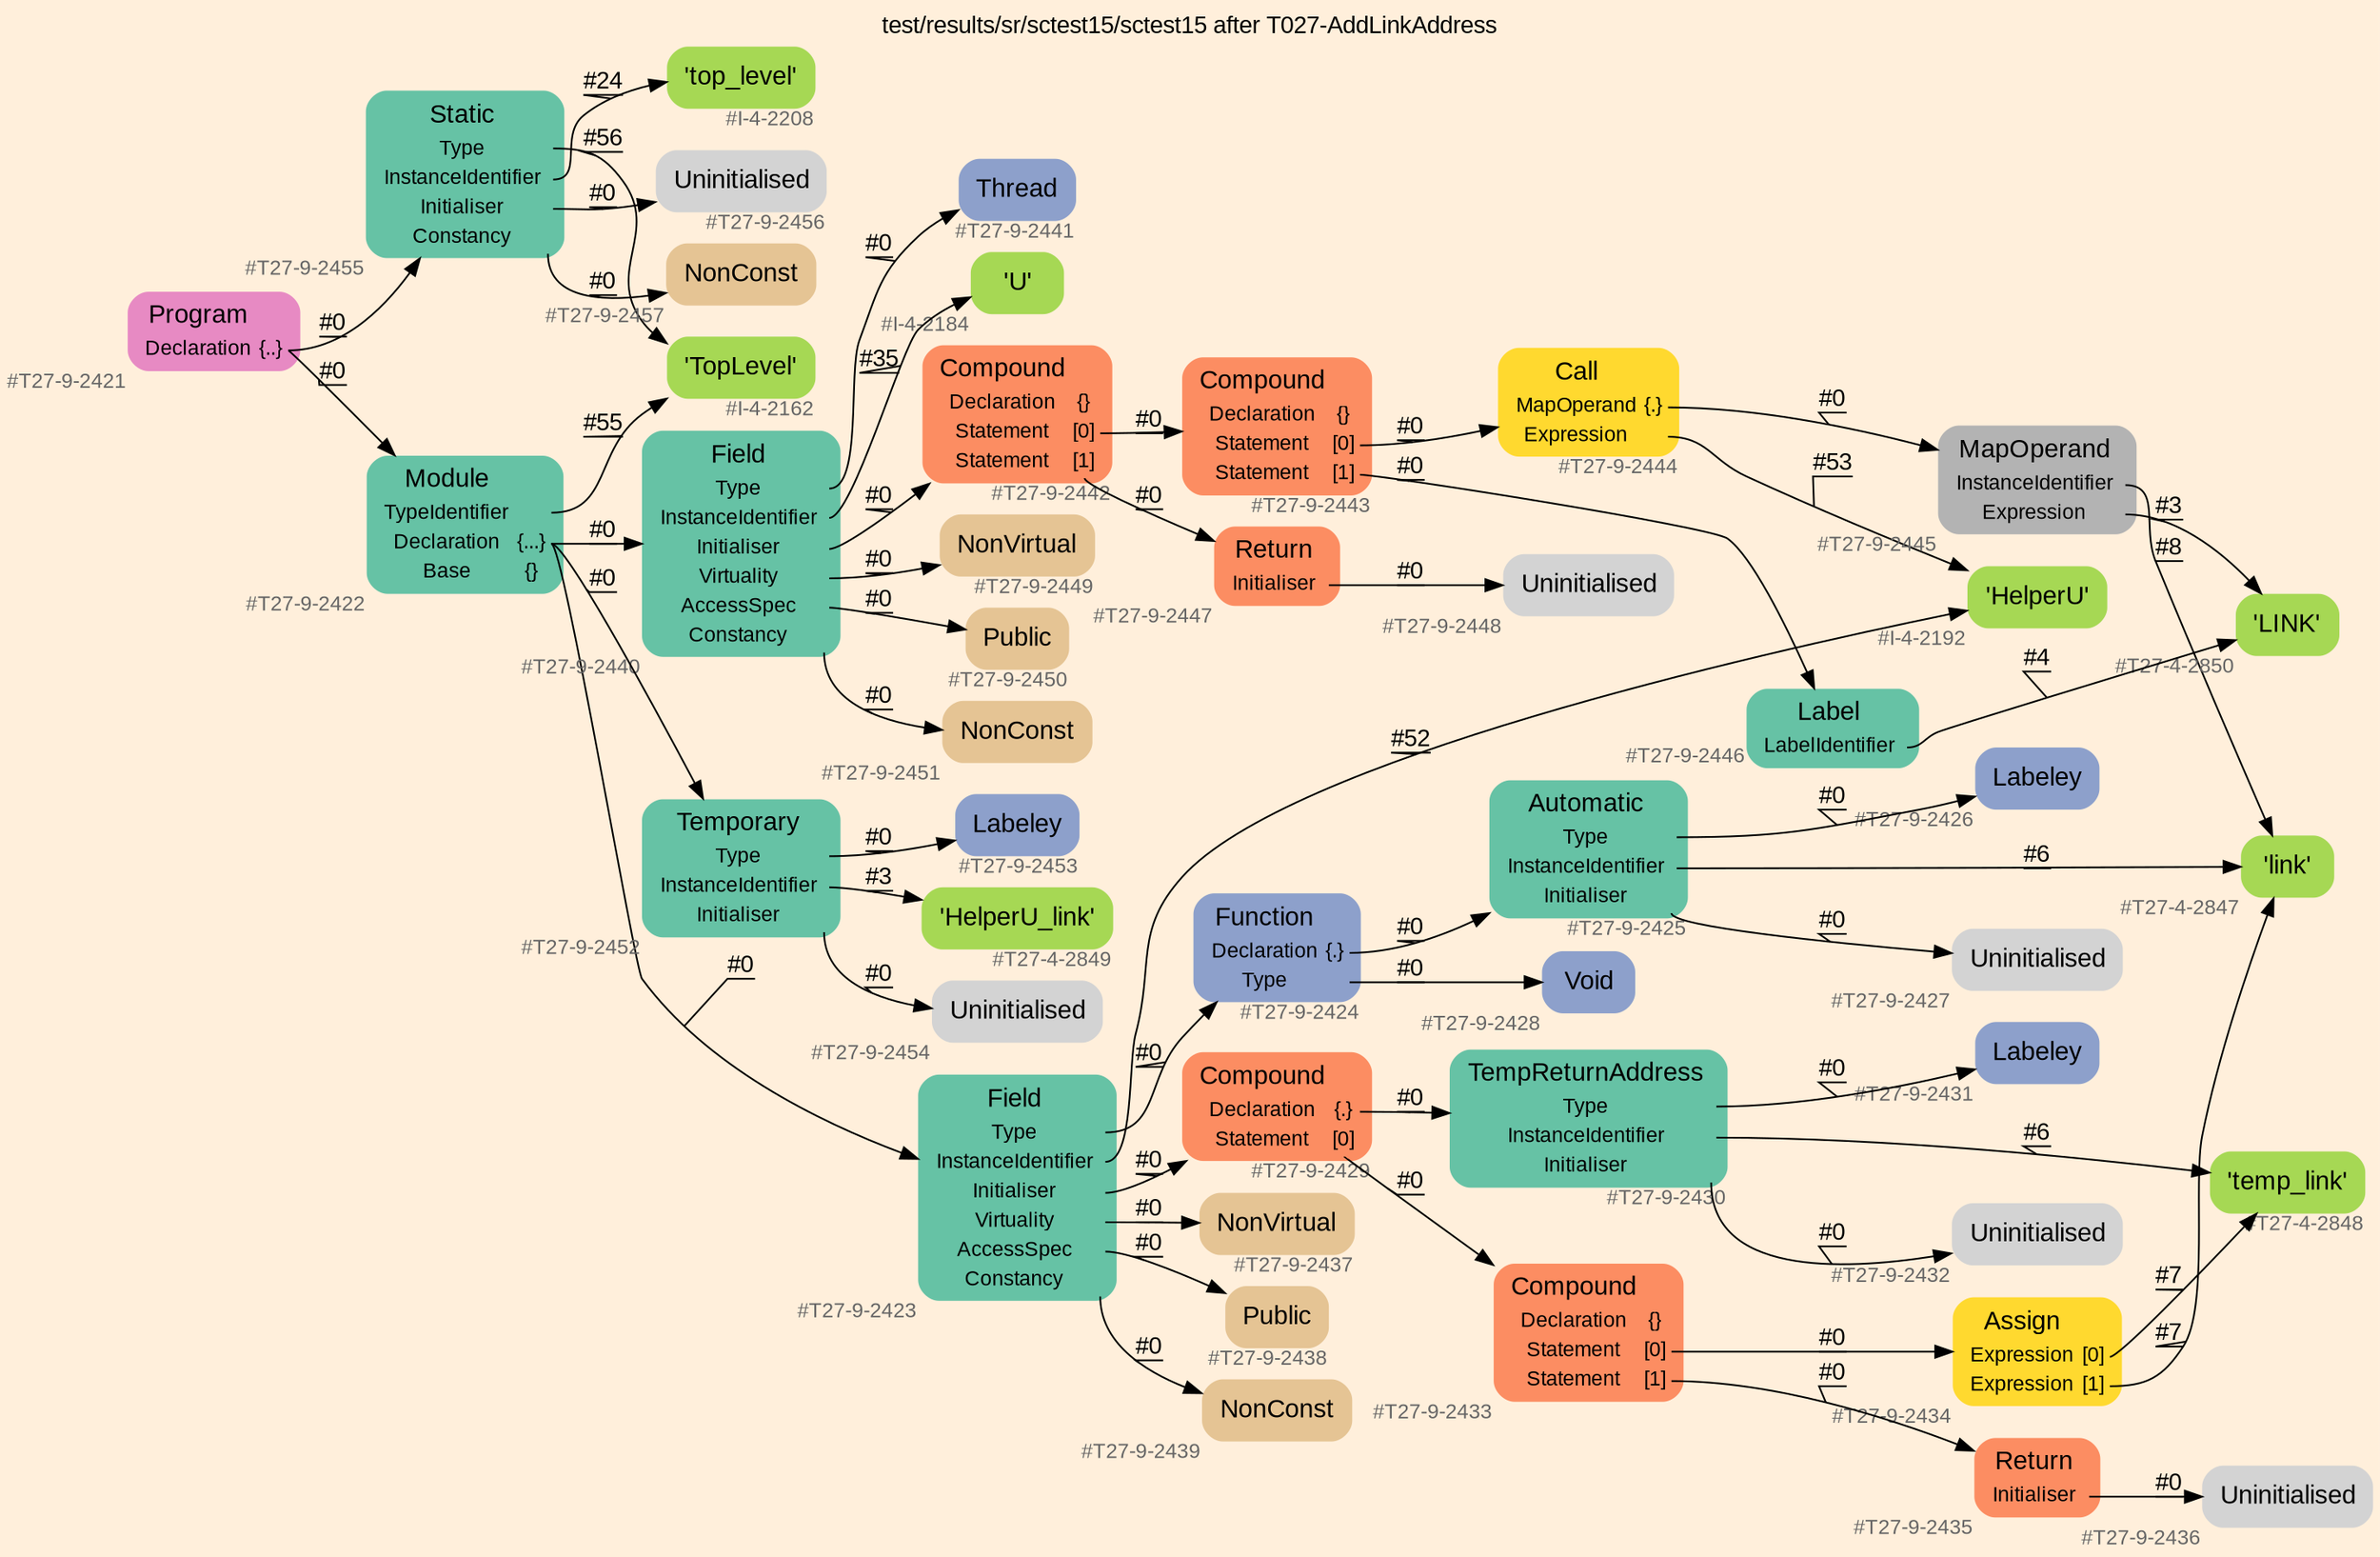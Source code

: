 digraph "test/results/sr/sctest15/sctest15 after T027-AddLinkAddress" {
label = "test/results/sr/sctest15/sctest15 after T027-AddLinkAddress"
labelloc = t
graph [
    rankdir = "LR"
    ranksep = 0.3
    bgcolor = antiquewhite1
    color = black
    fontcolor = black
    fontname = "Arial"
];
node [
    fontname = "Arial"
];
edge [
    fontname = "Arial"
];

// -------------------- node figure --------------------
// -------- block #T27-9-2421 ----------
"#T27-9-2421" [
    fillcolor = "/set28/4"
    xlabel = "#T27-9-2421"
    fontsize = "12"
    fontcolor = grey40
    shape = "plaintext"
    label = <<TABLE BORDER="0" CELLBORDER="0" CELLSPACING="0">
     <TR><TD><FONT COLOR="black" POINT-SIZE="15">Program</FONT></TD></TR>
     <TR><TD><FONT COLOR="black" POINT-SIZE="12">Declaration</FONT></TD><TD PORT="port0"><FONT COLOR="black" POINT-SIZE="12">{..}</FONT></TD></TR>
    </TABLE>>
    style = "rounded,filled"
];

// -------- block #T27-9-2422 ----------
"#T27-9-2422" [
    fillcolor = "/set28/1"
    xlabel = "#T27-9-2422"
    fontsize = "12"
    fontcolor = grey40
    shape = "plaintext"
    label = <<TABLE BORDER="0" CELLBORDER="0" CELLSPACING="0">
     <TR><TD><FONT COLOR="black" POINT-SIZE="15">Module</FONT></TD></TR>
     <TR><TD><FONT COLOR="black" POINT-SIZE="12">TypeIdentifier</FONT></TD><TD PORT="port0"></TD></TR>
     <TR><TD><FONT COLOR="black" POINT-SIZE="12">Declaration</FONT></TD><TD PORT="port1"><FONT COLOR="black" POINT-SIZE="12">{...}</FONT></TD></TR>
     <TR><TD><FONT COLOR="black" POINT-SIZE="12">Base</FONT></TD><TD PORT="port2"><FONT COLOR="black" POINT-SIZE="12">{}</FONT></TD></TR>
    </TABLE>>
    style = "rounded,filled"
];

// -------- block #I-4-2162 ----------
"#I-4-2162" [
    fillcolor = "/set28/5"
    xlabel = "#I-4-2162"
    fontsize = "12"
    fontcolor = grey40
    shape = "plaintext"
    label = <<TABLE BORDER="0" CELLBORDER="0" CELLSPACING="0">
     <TR><TD><FONT COLOR="black" POINT-SIZE="15">'TopLevel'</FONT></TD></TR>
    </TABLE>>
    style = "rounded,filled"
];

// -------- block #T27-9-2423 ----------
"#T27-9-2423" [
    fillcolor = "/set28/1"
    xlabel = "#T27-9-2423"
    fontsize = "12"
    fontcolor = grey40
    shape = "plaintext"
    label = <<TABLE BORDER="0" CELLBORDER="0" CELLSPACING="0">
     <TR><TD><FONT COLOR="black" POINT-SIZE="15">Field</FONT></TD></TR>
     <TR><TD><FONT COLOR="black" POINT-SIZE="12">Type</FONT></TD><TD PORT="port0"></TD></TR>
     <TR><TD><FONT COLOR="black" POINT-SIZE="12">InstanceIdentifier</FONT></TD><TD PORT="port1"></TD></TR>
     <TR><TD><FONT COLOR="black" POINT-SIZE="12">Initialiser</FONT></TD><TD PORT="port2"></TD></TR>
     <TR><TD><FONT COLOR="black" POINT-SIZE="12">Virtuality</FONT></TD><TD PORT="port3"></TD></TR>
     <TR><TD><FONT COLOR="black" POINT-SIZE="12">AccessSpec</FONT></TD><TD PORT="port4"></TD></TR>
     <TR><TD><FONT COLOR="black" POINT-SIZE="12">Constancy</FONT></TD><TD PORT="port5"></TD></TR>
    </TABLE>>
    style = "rounded,filled"
];

// -------- block #T27-9-2424 ----------
"#T27-9-2424" [
    fillcolor = "/set28/3"
    xlabel = "#T27-9-2424"
    fontsize = "12"
    fontcolor = grey40
    shape = "plaintext"
    label = <<TABLE BORDER="0" CELLBORDER="0" CELLSPACING="0">
     <TR><TD><FONT COLOR="black" POINT-SIZE="15">Function</FONT></TD></TR>
     <TR><TD><FONT COLOR="black" POINT-SIZE="12">Declaration</FONT></TD><TD PORT="port0"><FONT COLOR="black" POINT-SIZE="12">{.}</FONT></TD></TR>
     <TR><TD><FONT COLOR="black" POINT-SIZE="12">Type</FONT></TD><TD PORT="port1"></TD></TR>
    </TABLE>>
    style = "rounded,filled"
];

// -------- block #T27-9-2425 ----------
"#T27-9-2425" [
    fillcolor = "/set28/1"
    xlabel = "#T27-9-2425"
    fontsize = "12"
    fontcolor = grey40
    shape = "plaintext"
    label = <<TABLE BORDER="0" CELLBORDER="0" CELLSPACING="0">
     <TR><TD><FONT COLOR="black" POINT-SIZE="15">Automatic</FONT></TD></TR>
     <TR><TD><FONT COLOR="black" POINT-SIZE="12">Type</FONT></TD><TD PORT="port0"></TD></TR>
     <TR><TD><FONT COLOR="black" POINT-SIZE="12">InstanceIdentifier</FONT></TD><TD PORT="port1"></TD></TR>
     <TR><TD><FONT COLOR="black" POINT-SIZE="12">Initialiser</FONT></TD><TD PORT="port2"></TD></TR>
    </TABLE>>
    style = "rounded,filled"
];

// -------- block #T27-9-2426 ----------
"#T27-9-2426" [
    fillcolor = "/set28/3"
    xlabel = "#T27-9-2426"
    fontsize = "12"
    fontcolor = grey40
    shape = "plaintext"
    label = <<TABLE BORDER="0" CELLBORDER="0" CELLSPACING="0">
     <TR><TD><FONT COLOR="black" POINT-SIZE="15">Labeley</FONT></TD></TR>
    </TABLE>>
    style = "rounded,filled"
];

// -------- block #T27-4-2847 ----------
"#T27-4-2847" [
    fillcolor = "/set28/5"
    xlabel = "#T27-4-2847"
    fontsize = "12"
    fontcolor = grey40
    shape = "plaintext"
    label = <<TABLE BORDER="0" CELLBORDER="0" CELLSPACING="0">
     <TR><TD><FONT COLOR="black" POINT-SIZE="15">'link'</FONT></TD></TR>
    </TABLE>>
    style = "rounded,filled"
];

// -------- block #T27-9-2427 ----------
"#T27-9-2427" [
    xlabel = "#T27-9-2427"
    fontsize = "12"
    fontcolor = grey40
    shape = "plaintext"
    label = <<TABLE BORDER="0" CELLBORDER="0" CELLSPACING="0">
     <TR><TD><FONT COLOR="black" POINT-SIZE="15">Uninitialised</FONT></TD></TR>
    </TABLE>>
    style = "rounded,filled"
];

// -------- block #T27-9-2428 ----------
"#T27-9-2428" [
    fillcolor = "/set28/3"
    xlabel = "#T27-9-2428"
    fontsize = "12"
    fontcolor = grey40
    shape = "plaintext"
    label = <<TABLE BORDER="0" CELLBORDER="0" CELLSPACING="0">
     <TR><TD><FONT COLOR="black" POINT-SIZE="15">Void</FONT></TD></TR>
    </TABLE>>
    style = "rounded,filled"
];

// -------- block #I-4-2192 ----------
"#I-4-2192" [
    fillcolor = "/set28/5"
    xlabel = "#I-4-2192"
    fontsize = "12"
    fontcolor = grey40
    shape = "plaintext"
    label = <<TABLE BORDER="0" CELLBORDER="0" CELLSPACING="0">
     <TR><TD><FONT COLOR="black" POINT-SIZE="15">'HelperU'</FONT></TD></TR>
    </TABLE>>
    style = "rounded,filled"
];

// -------- block #T27-9-2429 ----------
"#T27-9-2429" [
    fillcolor = "/set28/2"
    xlabel = "#T27-9-2429"
    fontsize = "12"
    fontcolor = grey40
    shape = "plaintext"
    label = <<TABLE BORDER="0" CELLBORDER="0" CELLSPACING="0">
     <TR><TD><FONT COLOR="black" POINT-SIZE="15">Compound</FONT></TD></TR>
     <TR><TD><FONT COLOR="black" POINT-SIZE="12">Declaration</FONT></TD><TD PORT="port0"><FONT COLOR="black" POINT-SIZE="12">{.}</FONT></TD></TR>
     <TR><TD><FONT COLOR="black" POINT-SIZE="12">Statement</FONT></TD><TD PORT="port1"><FONT COLOR="black" POINT-SIZE="12">[0]</FONT></TD></TR>
    </TABLE>>
    style = "rounded,filled"
];

// -------- block #T27-9-2430 ----------
"#T27-9-2430" [
    fillcolor = "/set28/1"
    xlabel = "#T27-9-2430"
    fontsize = "12"
    fontcolor = grey40
    shape = "plaintext"
    label = <<TABLE BORDER="0" CELLBORDER="0" CELLSPACING="0">
     <TR><TD><FONT COLOR="black" POINT-SIZE="15">TempReturnAddress</FONT></TD></TR>
     <TR><TD><FONT COLOR="black" POINT-SIZE="12">Type</FONT></TD><TD PORT="port0"></TD></TR>
     <TR><TD><FONT COLOR="black" POINT-SIZE="12">InstanceIdentifier</FONT></TD><TD PORT="port1"></TD></TR>
     <TR><TD><FONT COLOR="black" POINT-SIZE="12">Initialiser</FONT></TD><TD PORT="port2"></TD></TR>
    </TABLE>>
    style = "rounded,filled"
];

// -------- block #T27-9-2431 ----------
"#T27-9-2431" [
    fillcolor = "/set28/3"
    xlabel = "#T27-9-2431"
    fontsize = "12"
    fontcolor = grey40
    shape = "plaintext"
    label = <<TABLE BORDER="0" CELLBORDER="0" CELLSPACING="0">
     <TR><TD><FONT COLOR="black" POINT-SIZE="15">Labeley</FONT></TD></TR>
    </TABLE>>
    style = "rounded,filled"
];

// -------- block #T27-4-2848 ----------
"#T27-4-2848" [
    fillcolor = "/set28/5"
    xlabel = "#T27-4-2848"
    fontsize = "12"
    fontcolor = grey40
    shape = "plaintext"
    label = <<TABLE BORDER="0" CELLBORDER="0" CELLSPACING="0">
     <TR><TD><FONT COLOR="black" POINT-SIZE="15">'temp_link'</FONT></TD></TR>
    </TABLE>>
    style = "rounded,filled"
];

// -------- block #T27-9-2432 ----------
"#T27-9-2432" [
    xlabel = "#T27-9-2432"
    fontsize = "12"
    fontcolor = grey40
    shape = "plaintext"
    label = <<TABLE BORDER="0" CELLBORDER="0" CELLSPACING="0">
     <TR><TD><FONT COLOR="black" POINT-SIZE="15">Uninitialised</FONT></TD></TR>
    </TABLE>>
    style = "rounded,filled"
];

// -------- block #T27-9-2433 ----------
"#T27-9-2433" [
    fillcolor = "/set28/2"
    xlabel = "#T27-9-2433"
    fontsize = "12"
    fontcolor = grey40
    shape = "plaintext"
    label = <<TABLE BORDER="0" CELLBORDER="0" CELLSPACING="0">
     <TR><TD><FONT COLOR="black" POINT-SIZE="15">Compound</FONT></TD></TR>
     <TR><TD><FONT COLOR="black" POINT-SIZE="12">Declaration</FONT></TD><TD PORT="port0"><FONT COLOR="black" POINT-SIZE="12">{}</FONT></TD></TR>
     <TR><TD><FONT COLOR="black" POINT-SIZE="12">Statement</FONT></TD><TD PORT="port1"><FONT COLOR="black" POINT-SIZE="12">[0]</FONT></TD></TR>
     <TR><TD><FONT COLOR="black" POINT-SIZE="12">Statement</FONT></TD><TD PORT="port2"><FONT COLOR="black" POINT-SIZE="12">[1]</FONT></TD></TR>
    </TABLE>>
    style = "rounded,filled"
];

// -------- block #T27-9-2434 ----------
"#T27-9-2434" [
    fillcolor = "/set28/6"
    xlabel = "#T27-9-2434"
    fontsize = "12"
    fontcolor = grey40
    shape = "plaintext"
    label = <<TABLE BORDER="0" CELLBORDER="0" CELLSPACING="0">
     <TR><TD><FONT COLOR="black" POINT-SIZE="15">Assign</FONT></TD></TR>
     <TR><TD><FONT COLOR="black" POINT-SIZE="12">Expression</FONT></TD><TD PORT="port0"><FONT COLOR="black" POINT-SIZE="12">[0]</FONT></TD></TR>
     <TR><TD><FONT COLOR="black" POINT-SIZE="12">Expression</FONT></TD><TD PORT="port1"><FONT COLOR="black" POINT-SIZE="12">[1]</FONT></TD></TR>
    </TABLE>>
    style = "rounded,filled"
];

// -------- block #T27-9-2435 ----------
"#T27-9-2435" [
    fillcolor = "/set28/2"
    xlabel = "#T27-9-2435"
    fontsize = "12"
    fontcolor = grey40
    shape = "plaintext"
    label = <<TABLE BORDER="0" CELLBORDER="0" CELLSPACING="0">
     <TR><TD><FONT COLOR="black" POINT-SIZE="15">Return</FONT></TD></TR>
     <TR><TD><FONT COLOR="black" POINT-SIZE="12">Initialiser</FONT></TD><TD PORT="port0"></TD></TR>
    </TABLE>>
    style = "rounded,filled"
];

// -------- block #T27-9-2436 ----------
"#T27-9-2436" [
    xlabel = "#T27-9-2436"
    fontsize = "12"
    fontcolor = grey40
    shape = "plaintext"
    label = <<TABLE BORDER="0" CELLBORDER="0" CELLSPACING="0">
     <TR><TD><FONT COLOR="black" POINT-SIZE="15">Uninitialised</FONT></TD></TR>
    </TABLE>>
    style = "rounded,filled"
];

// -------- block #T27-9-2437 ----------
"#T27-9-2437" [
    fillcolor = "/set28/7"
    xlabel = "#T27-9-2437"
    fontsize = "12"
    fontcolor = grey40
    shape = "plaintext"
    label = <<TABLE BORDER="0" CELLBORDER="0" CELLSPACING="0">
     <TR><TD><FONT COLOR="black" POINT-SIZE="15">NonVirtual</FONT></TD></TR>
    </TABLE>>
    style = "rounded,filled"
];

// -------- block #T27-9-2438 ----------
"#T27-9-2438" [
    fillcolor = "/set28/7"
    xlabel = "#T27-9-2438"
    fontsize = "12"
    fontcolor = grey40
    shape = "plaintext"
    label = <<TABLE BORDER="0" CELLBORDER="0" CELLSPACING="0">
     <TR><TD><FONT COLOR="black" POINT-SIZE="15">Public</FONT></TD></TR>
    </TABLE>>
    style = "rounded,filled"
];

// -------- block #T27-9-2439 ----------
"#T27-9-2439" [
    fillcolor = "/set28/7"
    xlabel = "#T27-9-2439"
    fontsize = "12"
    fontcolor = grey40
    shape = "plaintext"
    label = <<TABLE BORDER="0" CELLBORDER="0" CELLSPACING="0">
     <TR><TD><FONT COLOR="black" POINT-SIZE="15">NonConst</FONT></TD></TR>
    </TABLE>>
    style = "rounded,filled"
];

// -------- block #T27-9-2440 ----------
"#T27-9-2440" [
    fillcolor = "/set28/1"
    xlabel = "#T27-9-2440"
    fontsize = "12"
    fontcolor = grey40
    shape = "plaintext"
    label = <<TABLE BORDER="0" CELLBORDER="0" CELLSPACING="0">
     <TR><TD><FONT COLOR="black" POINT-SIZE="15">Field</FONT></TD></TR>
     <TR><TD><FONT COLOR="black" POINT-SIZE="12">Type</FONT></TD><TD PORT="port0"></TD></TR>
     <TR><TD><FONT COLOR="black" POINT-SIZE="12">InstanceIdentifier</FONT></TD><TD PORT="port1"></TD></TR>
     <TR><TD><FONT COLOR="black" POINT-SIZE="12">Initialiser</FONT></TD><TD PORT="port2"></TD></TR>
     <TR><TD><FONT COLOR="black" POINT-SIZE="12">Virtuality</FONT></TD><TD PORT="port3"></TD></TR>
     <TR><TD><FONT COLOR="black" POINT-SIZE="12">AccessSpec</FONT></TD><TD PORT="port4"></TD></TR>
     <TR><TD><FONT COLOR="black" POINT-SIZE="12">Constancy</FONT></TD><TD PORT="port5"></TD></TR>
    </TABLE>>
    style = "rounded,filled"
];

// -------- block #T27-9-2441 ----------
"#T27-9-2441" [
    fillcolor = "/set28/3"
    xlabel = "#T27-9-2441"
    fontsize = "12"
    fontcolor = grey40
    shape = "plaintext"
    label = <<TABLE BORDER="0" CELLBORDER="0" CELLSPACING="0">
     <TR><TD><FONT COLOR="black" POINT-SIZE="15">Thread</FONT></TD></TR>
    </TABLE>>
    style = "rounded,filled"
];

// -------- block #I-4-2184 ----------
"#I-4-2184" [
    fillcolor = "/set28/5"
    xlabel = "#I-4-2184"
    fontsize = "12"
    fontcolor = grey40
    shape = "plaintext"
    label = <<TABLE BORDER="0" CELLBORDER="0" CELLSPACING="0">
     <TR><TD><FONT COLOR="black" POINT-SIZE="15">'U'</FONT></TD></TR>
    </TABLE>>
    style = "rounded,filled"
];

// -------- block #T27-9-2442 ----------
"#T27-9-2442" [
    fillcolor = "/set28/2"
    xlabel = "#T27-9-2442"
    fontsize = "12"
    fontcolor = grey40
    shape = "plaintext"
    label = <<TABLE BORDER="0" CELLBORDER="0" CELLSPACING="0">
     <TR><TD><FONT COLOR="black" POINT-SIZE="15">Compound</FONT></TD></TR>
     <TR><TD><FONT COLOR="black" POINT-SIZE="12">Declaration</FONT></TD><TD PORT="port0"><FONT COLOR="black" POINT-SIZE="12">{}</FONT></TD></TR>
     <TR><TD><FONT COLOR="black" POINT-SIZE="12">Statement</FONT></TD><TD PORT="port1"><FONT COLOR="black" POINT-SIZE="12">[0]</FONT></TD></TR>
     <TR><TD><FONT COLOR="black" POINT-SIZE="12">Statement</FONT></TD><TD PORT="port2"><FONT COLOR="black" POINT-SIZE="12">[1]</FONT></TD></TR>
    </TABLE>>
    style = "rounded,filled"
];

// -------- block #T27-9-2443 ----------
"#T27-9-2443" [
    fillcolor = "/set28/2"
    xlabel = "#T27-9-2443"
    fontsize = "12"
    fontcolor = grey40
    shape = "plaintext"
    label = <<TABLE BORDER="0" CELLBORDER="0" CELLSPACING="0">
     <TR><TD><FONT COLOR="black" POINT-SIZE="15">Compound</FONT></TD></TR>
     <TR><TD><FONT COLOR="black" POINT-SIZE="12">Declaration</FONT></TD><TD PORT="port0"><FONT COLOR="black" POINT-SIZE="12">{}</FONT></TD></TR>
     <TR><TD><FONT COLOR="black" POINT-SIZE="12">Statement</FONT></TD><TD PORT="port1"><FONT COLOR="black" POINT-SIZE="12">[0]</FONT></TD></TR>
     <TR><TD><FONT COLOR="black" POINT-SIZE="12">Statement</FONT></TD><TD PORT="port2"><FONT COLOR="black" POINT-SIZE="12">[1]</FONT></TD></TR>
    </TABLE>>
    style = "rounded,filled"
];

// -------- block #T27-9-2444 ----------
"#T27-9-2444" [
    fillcolor = "/set28/6"
    xlabel = "#T27-9-2444"
    fontsize = "12"
    fontcolor = grey40
    shape = "plaintext"
    label = <<TABLE BORDER="0" CELLBORDER="0" CELLSPACING="0">
     <TR><TD><FONT COLOR="black" POINT-SIZE="15">Call</FONT></TD></TR>
     <TR><TD><FONT COLOR="black" POINT-SIZE="12">MapOperand</FONT></TD><TD PORT="port0"><FONT COLOR="black" POINT-SIZE="12">{.}</FONT></TD></TR>
     <TR><TD><FONT COLOR="black" POINT-SIZE="12">Expression</FONT></TD><TD PORT="port1"></TD></TR>
    </TABLE>>
    style = "rounded,filled"
];

// -------- block #T27-9-2445 ----------
"#T27-9-2445" [
    fillcolor = "/set28/8"
    xlabel = "#T27-9-2445"
    fontsize = "12"
    fontcolor = grey40
    shape = "plaintext"
    label = <<TABLE BORDER="0" CELLBORDER="0" CELLSPACING="0">
     <TR><TD><FONT COLOR="black" POINT-SIZE="15">MapOperand</FONT></TD></TR>
     <TR><TD><FONT COLOR="black" POINT-SIZE="12">InstanceIdentifier</FONT></TD><TD PORT="port0"></TD></TR>
     <TR><TD><FONT COLOR="black" POINT-SIZE="12">Expression</FONT></TD><TD PORT="port1"></TD></TR>
    </TABLE>>
    style = "rounded,filled"
];

// -------- block #T27-4-2850 ----------
"#T27-4-2850" [
    fillcolor = "/set28/5"
    xlabel = "#T27-4-2850"
    fontsize = "12"
    fontcolor = grey40
    shape = "plaintext"
    label = <<TABLE BORDER="0" CELLBORDER="0" CELLSPACING="0">
     <TR><TD><FONT COLOR="black" POINT-SIZE="15">'LINK'</FONT></TD></TR>
    </TABLE>>
    style = "rounded,filled"
];

// -------- block #T27-9-2446 ----------
"#T27-9-2446" [
    fillcolor = "/set28/1"
    xlabel = "#T27-9-2446"
    fontsize = "12"
    fontcolor = grey40
    shape = "plaintext"
    label = <<TABLE BORDER="0" CELLBORDER="0" CELLSPACING="0">
     <TR><TD><FONT COLOR="black" POINT-SIZE="15">Label</FONT></TD></TR>
     <TR><TD><FONT COLOR="black" POINT-SIZE="12">LabelIdentifier</FONT></TD><TD PORT="port0"></TD></TR>
    </TABLE>>
    style = "rounded,filled"
];

// -------- block #T27-9-2447 ----------
"#T27-9-2447" [
    fillcolor = "/set28/2"
    xlabel = "#T27-9-2447"
    fontsize = "12"
    fontcolor = grey40
    shape = "plaintext"
    label = <<TABLE BORDER="0" CELLBORDER="0" CELLSPACING="0">
     <TR><TD><FONT COLOR="black" POINT-SIZE="15">Return</FONT></TD></TR>
     <TR><TD><FONT COLOR="black" POINT-SIZE="12">Initialiser</FONT></TD><TD PORT="port0"></TD></TR>
    </TABLE>>
    style = "rounded,filled"
];

// -------- block #T27-9-2448 ----------
"#T27-9-2448" [
    xlabel = "#T27-9-2448"
    fontsize = "12"
    fontcolor = grey40
    shape = "plaintext"
    label = <<TABLE BORDER="0" CELLBORDER="0" CELLSPACING="0">
     <TR><TD><FONT COLOR="black" POINT-SIZE="15">Uninitialised</FONT></TD></TR>
    </TABLE>>
    style = "rounded,filled"
];

// -------- block #T27-9-2449 ----------
"#T27-9-2449" [
    fillcolor = "/set28/7"
    xlabel = "#T27-9-2449"
    fontsize = "12"
    fontcolor = grey40
    shape = "plaintext"
    label = <<TABLE BORDER="0" CELLBORDER="0" CELLSPACING="0">
     <TR><TD><FONT COLOR="black" POINT-SIZE="15">NonVirtual</FONT></TD></TR>
    </TABLE>>
    style = "rounded,filled"
];

// -------- block #T27-9-2450 ----------
"#T27-9-2450" [
    fillcolor = "/set28/7"
    xlabel = "#T27-9-2450"
    fontsize = "12"
    fontcolor = grey40
    shape = "plaintext"
    label = <<TABLE BORDER="0" CELLBORDER="0" CELLSPACING="0">
     <TR><TD><FONT COLOR="black" POINT-SIZE="15">Public</FONT></TD></TR>
    </TABLE>>
    style = "rounded,filled"
];

// -------- block #T27-9-2451 ----------
"#T27-9-2451" [
    fillcolor = "/set28/7"
    xlabel = "#T27-9-2451"
    fontsize = "12"
    fontcolor = grey40
    shape = "plaintext"
    label = <<TABLE BORDER="0" CELLBORDER="0" CELLSPACING="0">
     <TR><TD><FONT COLOR="black" POINT-SIZE="15">NonConst</FONT></TD></TR>
    </TABLE>>
    style = "rounded,filled"
];

// -------- block #T27-9-2452 ----------
"#T27-9-2452" [
    fillcolor = "/set28/1"
    xlabel = "#T27-9-2452"
    fontsize = "12"
    fontcolor = grey40
    shape = "plaintext"
    label = <<TABLE BORDER="0" CELLBORDER="0" CELLSPACING="0">
     <TR><TD><FONT COLOR="black" POINT-SIZE="15">Temporary</FONT></TD></TR>
     <TR><TD><FONT COLOR="black" POINT-SIZE="12">Type</FONT></TD><TD PORT="port0"></TD></TR>
     <TR><TD><FONT COLOR="black" POINT-SIZE="12">InstanceIdentifier</FONT></TD><TD PORT="port1"></TD></TR>
     <TR><TD><FONT COLOR="black" POINT-SIZE="12">Initialiser</FONT></TD><TD PORT="port2"></TD></TR>
    </TABLE>>
    style = "rounded,filled"
];

// -------- block #T27-9-2453 ----------
"#T27-9-2453" [
    fillcolor = "/set28/3"
    xlabel = "#T27-9-2453"
    fontsize = "12"
    fontcolor = grey40
    shape = "plaintext"
    label = <<TABLE BORDER="0" CELLBORDER="0" CELLSPACING="0">
     <TR><TD><FONT COLOR="black" POINT-SIZE="15">Labeley</FONT></TD></TR>
    </TABLE>>
    style = "rounded,filled"
];

// -------- block #T27-4-2849 ----------
"#T27-4-2849" [
    fillcolor = "/set28/5"
    xlabel = "#T27-4-2849"
    fontsize = "12"
    fontcolor = grey40
    shape = "plaintext"
    label = <<TABLE BORDER="0" CELLBORDER="0" CELLSPACING="0">
     <TR><TD><FONT COLOR="black" POINT-SIZE="15">'HelperU_link'</FONT></TD></TR>
    </TABLE>>
    style = "rounded,filled"
];

// -------- block #T27-9-2454 ----------
"#T27-9-2454" [
    xlabel = "#T27-9-2454"
    fontsize = "12"
    fontcolor = grey40
    shape = "plaintext"
    label = <<TABLE BORDER="0" CELLBORDER="0" CELLSPACING="0">
     <TR><TD><FONT COLOR="black" POINT-SIZE="15">Uninitialised</FONT></TD></TR>
    </TABLE>>
    style = "rounded,filled"
];

// -------- block #T27-9-2455 ----------
"#T27-9-2455" [
    fillcolor = "/set28/1"
    xlabel = "#T27-9-2455"
    fontsize = "12"
    fontcolor = grey40
    shape = "plaintext"
    label = <<TABLE BORDER="0" CELLBORDER="0" CELLSPACING="0">
     <TR><TD><FONT COLOR="black" POINT-SIZE="15">Static</FONT></TD></TR>
     <TR><TD><FONT COLOR="black" POINT-SIZE="12">Type</FONT></TD><TD PORT="port0"></TD></TR>
     <TR><TD><FONT COLOR="black" POINT-SIZE="12">InstanceIdentifier</FONT></TD><TD PORT="port1"></TD></TR>
     <TR><TD><FONT COLOR="black" POINT-SIZE="12">Initialiser</FONT></TD><TD PORT="port2"></TD></TR>
     <TR><TD><FONT COLOR="black" POINT-SIZE="12">Constancy</FONT></TD><TD PORT="port3"></TD></TR>
    </TABLE>>
    style = "rounded,filled"
];

// -------- block #I-4-2208 ----------
"#I-4-2208" [
    fillcolor = "/set28/5"
    xlabel = "#I-4-2208"
    fontsize = "12"
    fontcolor = grey40
    shape = "plaintext"
    label = <<TABLE BORDER="0" CELLBORDER="0" CELLSPACING="0">
     <TR><TD><FONT COLOR="black" POINT-SIZE="15">'top_level'</FONT></TD></TR>
    </TABLE>>
    style = "rounded,filled"
];

// -------- block #T27-9-2456 ----------
"#T27-9-2456" [
    xlabel = "#T27-9-2456"
    fontsize = "12"
    fontcolor = grey40
    shape = "plaintext"
    label = <<TABLE BORDER="0" CELLBORDER="0" CELLSPACING="0">
     <TR><TD><FONT COLOR="black" POINT-SIZE="15">Uninitialised</FONT></TD></TR>
    </TABLE>>
    style = "rounded,filled"
];

// -------- block #T27-9-2457 ----------
"#T27-9-2457" [
    fillcolor = "/set28/7"
    xlabel = "#T27-9-2457"
    fontsize = "12"
    fontcolor = grey40
    shape = "plaintext"
    label = <<TABLE BORDER="0" CELLBORDER="0" CELLSPACING="0">
     <TR><TD><FONT COLOR="black" POINT-SIZE="15">NonConst</FONT></TD></TR>
    </TABLE>>
    style = "rounded,filled"
];

"#T27-9-2421":port0 -> "#T27-9-2422" [
    label = "#0"
    decorate = true
    color = black
    fontcolor = black
];

"#T27-9-2421":port0 -> "#T27-9-2455" [
    label = "#0"
    decorate = true
    color = black
    fontcolor = black
];

"#T27-9-2422":port0 -> "#I-4-2162" [
    label = "#55"
    decorate = true
    color = black
    fontcolor = black
];

"#T27-9-2422":port1 -> "#T27-9-2423" [
    label = "#0"
    decorate = true
    color = black
    fontcolor = black
];

"#T27-9-2422":port1 -> "#T27-9-2440" [
    label = "#0"
    decorate = true
    color = black
    fontcolor = black
];

"#T27-9-2422":port1 -> "#T27-9-2452" [
    label = "#0"
    decorate = true
    color = black
    fontcolor = black
];

"#T27-9-2423":port0 -> "#T27-9-2424" [
    label = "#0"
    decorate = true
    color = black
    fontcolor = black
];

"#T27-9-2423":port1 -> "#I-4-2192" [
    label = "#52"
    decorate = true
    color = black
    fontcolor = black
];

"#T27-9-2423":port2 -> "#T27-9-2429" [
    label = "#0"
    decorate = true
    color = black
    fontcolor = black
];

"#T27-9-2423":port3 -> "#T27-9-2437" [
    label = "#0"
    decorate = true
    color = black
    fontcolor = black
];

"#T27-9-2423":port4 -> "#T27-9-2438" [
    label = "#0"
    decorate = true
    color = black
    fontcolor = black
];

"#T27-9-2423":port5 -> "#T27-9-2439" [
    label = "#0"
    decorate = true
    color = black
    fontcolor = black
];

"#T27-9-2424":port0 -> "#T27-9-2425" [
    label = "#0"
    decorate = true
    color = black
    fontcolor = black
];

"#T27-9-2424":port1 -> "#T27-9-2428" [
    label = "#0"
    decorate = true
    color = black
    fontcolor = black
];

"#T27-9-2425":port0 -> "#T27-9-2426" [
    label = "#0"
    decorate = true
    color = black
    fontcolor = black
];

"#T27-9-2425":port1 -> "#T27-4-2847" [
    label = "#6"
    decorate = true
    color = black
    fontcolor = black
];

"#T27-9-2425":port2 -> "#T27-9-2427" [
    label = "#0"
    decorate = true
    color = black
    fontcolor = black
];

"#T27-9-2429":port0 -> "#T27-9-2430" [
    label = "#0"
    decorate = true
    color = black
    fontcolor = black
];

"#T27-9-2429":port1 -> "#T27-9-2433" [
    label = "#0"
    decorate = true
    color = black
    fontcolor = black
];

"#T27-9-2430":port0 -> "#T27-9-2431" [
    label = "#0"
    decorate = true
    color = black
    fontcolor = black
];

"#T27-9-2430":port1 -> "#T27-4-2848" [
    label = "#6"
    decorate = true
    color = black
    fontcolor = black
];

"#T27-9-2430":port2 -> "#T27-9-2432" [
    label = "#0"
    decorate = true
    color = black
    fontcolor = black
];

"#T27-9-2433":port1 -> "#T27-9-2434" [
    label = "#0"
    decorate = true
    color = black
    fontcolor = black
];

"#T27-9-2433":port2 -> "#T27-9-2435" [
    label = "#0"
    decorate = true
    color = black
    fontcolor = black
];

"#T27-9-2434":port0 -> "#T27-4-2848" [
    label = "#7"
    decorate = true
    color = black
    fontcolor = black
];

"#T27-9-2434":port1 -> "#T27-4-2847" [
    label = "#7"
    decorate = true
    color = black
    fontcolor = black
];

"#T27-9-2435":port0 -> "#T27-9-2436" [
    label = "#0"
    decorate = true
    color = black
    fontcolor = black
];

"#T27-9-2440":port0 -> "#T27-9-2441" [
    label = "#0"
    decorate = true
    color = black
    fontcolor = black
];

"#T27-9-2440":port1 -> "#I-4-2184" [
    label = "#35"
    decorate = true
    color = black
    fontcolor = black
];

"#T27-9-2440":port2 -> "#T27-9-2442" [
    label = "#0"
    decorate = true
    color = black
    fontcolor = black
];

"#T27-9-2440":port3 -> "#T27-9-2449" [
    label = "#0"
    decorate = true
    color = black
    fontcolor = black
];

"#T27-9-2440":port4 -> "#T27-9-2450" [
    label = "#0"
    decorate = true
    color = black
    fontcolor = black
];

"#T27-9-2440":port5 -> "#T27-9-2451" [
    label = "#0"
    decorate = true
    color = black
    fontcolor = black
];

"#T27-9-2442":port1 -> "#T27-9-2443" [
    label = "#0"
    decorate = true
    color = black
    fontcolor = black
];

"#T27-9-2442":port2 -> "#T27-9-2447" [
    label = "#0"
    decorate = true
    color = black
    fontcolor = black
];

"#T27-9-2443":port1 -> "#T27-9-2444" [
    label = "#0"
    decorate = true
    color = black
    fontcolor = black
];

"#T27-9-2443":port2 -> "#T27-9-2446" [
    label = "#0"
    decorate = true
    color = black
    fontcolor = black
];

"#T27-9-2444":port0 -> "#T27-9-2445" [
    label = "#0"
    decorate = true
    color = black
    fontcolor = black
];

"#T27-9-2444":port1 -> "#I-4-2192" [
    label = "#53"
    decorate = true
    color = black
    fontcolor = black
];

"#T27-9-2445":port0 -> "#T27-4-2847" [
    label = "#8"
    decorate = true
    color = black
    fontcolor = black
];

"#T27-9-2445":port1 -> "#T27-4-2850" [
    label = "#3"
    decorate = true
    color = black
    fontcolor = black
];

"#T27-9-2446":port0 -> "#T27-4-2850" [
    label = "#4"
    decorate = true
    color = black
    fontcolor = black
];

"#T27-9-2447":port0 -> "#T27-9-2448" [
    label = "#0"
    decorate = true
    color = black
    fontcolor = black
];

"#T27-9-2452":port0 -> "#T27-9-2453" [
    label = "#0"
    decorate = true
    color = black
    fontcolor = black
];

"#T27-9-2452":port1 -> "#T27-4-2849" [
    label = "#3"
    decorate = true
    color = black
    fontcolor = black
];

"#T27-9-2452":port2 -> "#T27-9-2454" [
    label = "#0"
    decorate = true
    color = black
    fontcolor = black
];

"#T27-9-2455":port0 -> "#I-4-2162" [
    label = "#56"
    decorate = true
    color = black
    fontcolor = black
];

"#T27-9-2455":port1 -> "#I-4-2208" [
    label = "#24"
    decorate = true
    color = black
    fontcolor = black
];

"#T27-9-2455":port2 -> "#T27-9-2456" [
    label = "#0"
    decorate = true
    color = black
    fontcolor = black
];

"#T27-9-2455":port3 -> "#T27-9-2457" [
    label = "#0"
    decorate = true
    color = black
    fontcolor = black
];


}

